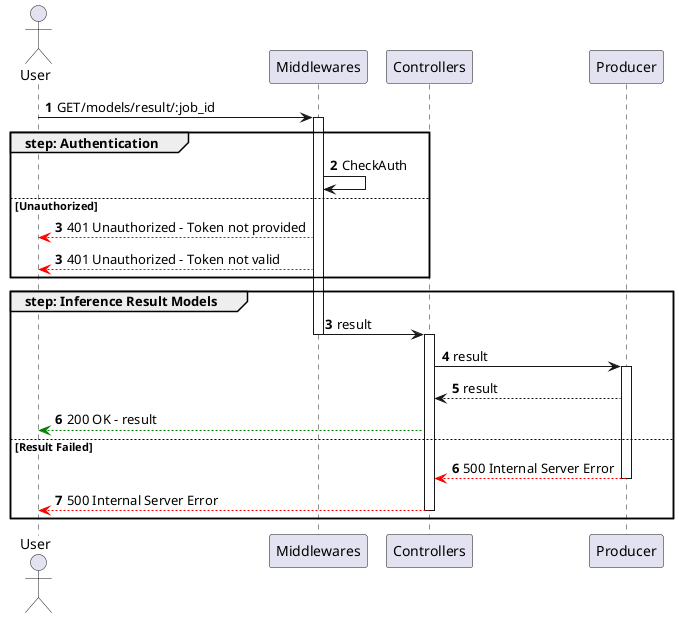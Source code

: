 @startuml inferenceResultModel

actor User
participant Middlewares
participant Controllers
participant Producer

autonumber
User -> Middlewares ++: GET/models/result/:job_id

group step: Authentication
    Middlewares -> Middlewares : CheckAuth
else Unauthorized
    autonumber 3
    Middlewares --[#red]> User : 401 Unauthorized - Token not provided
    autonumber 3
    Middlewares --[#red]> User : 401 Unauthorized - Token not valid
end

group step: Inference Result Models
    autonumber 3
    Middlewares -> Controllers --++: result
    Controllers -> Producer ++: result
    Producer --> Controllers : result
    Controllers --[#green]> User : 200 OK - result
else Result Failed
    autonumber 6
    Producer --[#red]> Controllers --: 500 Internal Server Error
    Controllers --[#red]> User --: 500 Internal Server Error
end

@enduml